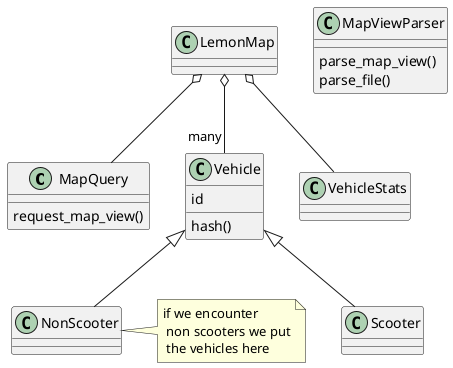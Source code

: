 @startuml
'https://plantuml.com/class-diagram

class MapQuery {
    request_map_view()
}
class MapViewParser {
    parse_map_view()
    parse_file()
}
class LemonMap

class Vehicle {
    id
    hash()
}
class Scooter
class NonScooter

note right: if we encounter \n non scooters we put\n the vehicles here

class VehicleStats

Vehicle <|-- Scooter
Vehicle <|-- NonScooter

LemonMap o-- VehicleStats
LemonMap o-- "many" Vehicle
LemonMap o-- MapQuery

@enduml
